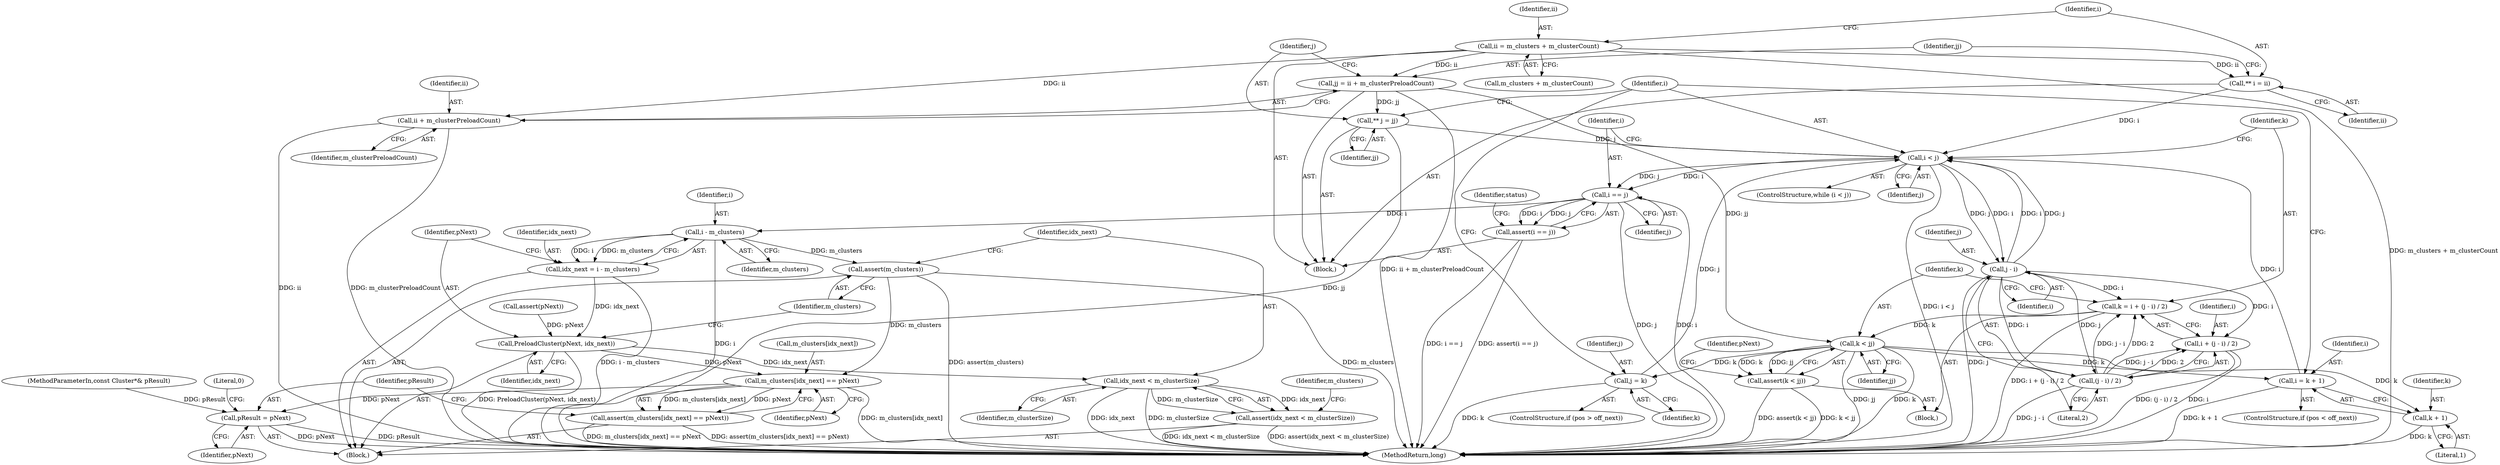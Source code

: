 digraph "1_Android_04839626ed859623901ebd3a5fd483982186b59d_28@integer" {
"1000515" [label="(Call,ii = m_clusters + m_clusterCount)"];
"1000521" [label="(Call,** i = ii)"];
"1000534" [label="(Call,i < j)"];
"1000543" [label="(Call,j - i)"];
"1000538" [label="(Call,k = i + (j - i) / 2)"];
"1000548" [label="(Call,k < jj)"];
"1000547" [label="(Call,assert(k < jj))"];
"1000574" [label="(Call,i = k + 1)"];
"1000576" [label="(Call,k + 1)"];
"1000584" [label="(Call,j = k)"];
"1000540" [label="(Call,i + (j - i) / 2)"];
"1000542" [label="(Call,(j - i) / 2)"];
"1000595" [label="(Call,i == j)"];
"1000594" [label="(Call,assert(i == j))"];
"1000637" [label="(Call,i - m_clusters)"];
"1000635" [label="(Call,idx_next = i - m_clusters)"];
"1000640" [label="(Call,PreloadCluster(pNext, idx_next))"];
"1000646" [label="(Call,idx_next < m_clusterSize)"];
"1000645" [label="(Call,assert(idx_next < m_clusterSize))"];
"1000650" [label="(Call,m_clusters[idx_next] == pNext)"];
"1000649" [label="(Call,assert(m_clusters[idx_next] == pNext))"];
"1000655" [label="(Call,pResult = pNext)"];
"1000643" [label="(Call,assert(m_clusters))"];
"1000524" [label="(Call,jj = ii + m_clusterPreloadCount)"];
"1000530" [label="(Call,** j = jj)"];
"1000526" [label="(Call,ii + m_clusterPreloadCount)"];
"1000637" [label="(Call,i - m_clusters)"];
"1000570" [label="(ControlStructure,if (pos < off_next))"];
"1000624" [label="(Block,)"];
"1000548" [label="(Call,k < jj)"];
"1000524" [label="(Call,jj = ii + m_clusterPreloadCount)"];
"1000550" [label="(Identifier,jj)"];
"1000650" [label="(Call,m_clusters[idx_next] == pNext)"];
"1000552" [label="(Identifier,pNext)"];
"1000647" [label="(Identifier,idx_next)"];
"1000533" [label="(ControlStructure,while (i < j))"];
"1000523" [label="(Identifier,ii)"];
"1000516" [label="(Identifier,ii)"];
"1000577" [label="(Identifier,k)"];
"1000638" [label="(Identifier,i)"];
"1000528" [label="(Identifier,m_clusterPreloadCount)"];
"1000515" [label="(Call,ii = m_clusters + m_clusterCount)"];
"1000526" [label="(Call,ii + m_clusterPreloadCount)"];
"1000657" [label="(Identifier,pNext)"];
"1000651" [label="(Call,m_clusters[idx_next])"];
"1000542" [label="(Call,(j - i) / 2)"];
"1000527" [label="(Identifier,ii)"];
"1000656" [label="(Identifier,pResult)"];
"1000531" [label="(Identifier,j)"];
"1000905" [label="(MethodReturn,long)"];
"1000522" [label="(Identifier,i)"];
"1000543" [label="(Call,j - i)"];
"1000538" [label="(Call,k = i + (j - i) / 2)"];
"1000521" [label="(Call,** i = ii)"];
"1000584" [label="(Call,j = k)"];
"1000541" [label="(Identifier,i)"];
"1000544" [label="(Identifier,j)"];
"1000655" [label="(Call,pResult = pNext)"];
"1000654" [label="(Identifier,pNext)"];
"1000517" [label="(Call,m_clusters + m_clusterCount)"];
"1000549" [label="(Identifier,k)"];
"1000537" [label="(Block,)"];
"1000575" [label="(Identifier,i)"];
"1000545" [label="(Identifier,i)"];
"1000546" [label="(Literal,2)"];
"1000595" [label="(Call,i == j)"];
"1000578" [label="(Literal,1)"];
"1000636" [label="(Identifier,idx_next)"];
"1000536" [label="(Identifier,j)"];
"1000535" [label="(Identifier,i)"];
"1000641" [label="(Identifier,pNext)"];
"1000594" [label="(Call,assert(i == j))"];
"1000635" [label="(Call,idx_next = i - m_clusters)"];
"1000642" [label="(Identifier,idx_next)"];
"1000646" [label="(Call,idx_next < m_clusterSize)"];
"1000153" [label="(MethodParameterIn,const Cluster*& pResult)"];
"1000596" [label="(Identifier,i)"];
"1000534" [label="(Call,i < j)"];
"1000530" [label="(Call,** j = jj)"];
"1000525" [label="(Identifier,jj)"];
"1000597" [label="(Identifier,j)"];
"1000643" [label="(Call,assert(m_clusters))"];
"1000540" [label="(Call,i + (j - i) / 2)"];
"1000648" [label="(Identifier,m_clusterSize)"];
"1000644" [label="(Identifier,m_clusters)"];
"1000156" [label="(Block,)"];
"1000586" [label="(Identifier,k)"];
"1000639" [label="(Identifier,m_clusters)"];
"1000640" [label="(Call,PreloadCluster(pNext, idx_next))"];
"1000632" [label="(Call,assert(pNext))"];
"1000585" [label="(Identifier,j)"];
"1000645" [label="(Call,assert(idx_next < m_clusterSize))"];
"1000649" [label="(Call,assert(m_clusters[idx_next] == pNext))"];
"1000547" [label="(Call,assert(k < jj))"];
"1000580" [label="(ControlStructure,if (pos > off_next))"];
"1000576" [label="(Call,k + 1)"];
"1000601" [label="(Identifier,status)"];
"1000574" [label="(Call,i = k + 1)"];
"1000659" [label="(Literal,0)"];
"1000532" [label="(Identifier,jj)"];
"1000652" [label="(Identifier,m_clusters)"];
"1000539" [label="(Identifier,k)"];
"1000515" -> "1000156"  [label="AST: "];
"1000515" -> "1000517"  [label="CFG: "];
"1000516" -> "1000515"  [label="AST: "];
"1000517" -> "1000515"  [label="AST: "];
"1000522" -> "1000515"  [label="CFG: "];
"1000515" -> "1000905"  [label="DDG: m_clusters + m_clusterCount"];
"1000515" -> "1000521"  [label="DDG: ii"];
"1000515" -> "1000524"  [label="DDG: ii"];
"1000515" -> "1000526"  [label="DDG: ii"];
"1000521" -> "1000156"  [label="AST: "];
"1000521" -> "1000523"  [label="CFG: "];
"1000522" -> "1000521"  [label="AST: "];
"1000523" -> "1000521"  [label="AST: "];
"1000525" -> "1000521"  [label="CFG: "];
"1000521" -> "1000534"  [label="DDG: i"];
"1000534" -> "1000533"  [label="AST: "];
"1000534" -> "1000536"  [label="CFG: "];
"1000535" -> "1000534"  [label="AST: "];
"1000536" -> "1000534"  [label="AST: "];
"1000539" -> "1000534"  [label="CFG: "];
"1000596" -> "1000534"  [label="CFG: "];
"1000534" -> "1000905"  [label="DDG: i < j"];
"1000574" -> "1000534"  [label="DDG: i"];
"1000543" -> "1000534"  [label="DDG: i"];
"1000543" -> "1000534"  [label="DDG: j"];
"1000530" -> "1000534"  [label="DDG: j"];
"1000584" -> "1000534"  [label="DDG: j"];
"1000534" -> "1000543"  [label="DDG: j"];
"1000534" -> "1000543"  [label="DDG: i"];
"1000534" -> "1000595"  [label="DDG: i"];
"1000534" -> "1000595"  [label="DDG: j"];
"1000543" -> "1000542"  [label="AST: "];
"1000543" -> "1000545"  [label="CFG: "];
"1000544" -> "1000543"  [label="AST: "];
"1000545" -> "1000543"  [label="AST: "];
"1000546" -> "1000543"  [label="CFG: "];
"1000543" -> "1000905"  [label="DDG: j"];
"1000543" -> "1000538"  [label="DDG: i"];
"1000543" -> "1000540"  [label="DDG: i"];
"1000543" -> "1000542"  [label="DDG: j"];
"1000543" -> "1000542"  [label="DDG: i"];
"1000538" -> "1000537"  [label="AST: "];
"1000538" -> "1000540"  [label="CFG: "];
"1000539" -> "1000538"  [label="AST: "];
"1000540" -> "1000538"  [label="AST: "];
"1000549" -> "1000538"  [label="CFG: "];
"1000538" -> "1000905"  [label="DDG: i + (j - i) / 2"];
"1000542" -> "1000538"  [label="DDG: j - i"];
"1000542" -> "1000538"  [label="DDG: 2"];
"1000538" -> "1000548"  [label="DDG: k"];
"1000548" -> "1000547"  [label="AST: "];
"1000548" -> "1000550"  [label="CFG: "];
"1000549" -> "1000548"  [label="AST: "];
"1000550" -> "1000548"  [label="AST: "];
"1000547" -> "1000548"  [label="CFG: "];
"1000548" -> "1000905"  [label="DDG: jj"];
"1000548" -> "1000905"  [label="DDG: k"];
"1000548" -> "1000547"  [label="DDG: k"];
"1000548" -> "1000547"  [label="DDG: jj"];
"1000524" -> "1000548"  [label="DDG: jj"];
"1000548" -> "1000574"  [label="DDG: k"];
"1000548" -> "1000576"  [label="DDG: k"];
"1000548" -> "1000584"  [label="DDG: k"];
"1000547" -> "1000537"  [label="AST: "];
"1000552" -> "1000547"  [label="CFG: "];
"1000547" -> "1000905"  [label="DDG: k < jj"];
"1000547" -> "1000905"  [label="DDG: assert(k < jj)"];
"1000574" -> "1000570"  [label="AST: "];
"1000574" -> "1000576"  [label="CFG: "];
"1000575" -> "1000574"  [label="AST: "];
"1000576" -> "1000574"  [label="AST: "];
"1000535" -> "1000574"  [label="CFG: "];
"1000574" -> "1000905"  [label="DDG: k + 1"];
"1000576" -> "1000578"  [label="CFG: "];
"1000577" -> "1000576"  [label="AST: "];
"1000578" -> "1000576"  [label="AST: "];
"1000576" -> "1000905"  [label="DDG: k"];
"1000584" -> "1000580"  [label="AST: "];
"1000584" -> "1000586"  [label="CFG: "];
"1000585" -> "1000584"  [label="AST: "];
"1000586" -> "1000584"  [label="AST: "];
"1000535" -> "1000584"  [label="CFG: "];
"1000584" -> "1000905"  [label="DDG: k"];
"1000540" -> "1000542"  [label="CFG: "];
"1000541" -> "1000540"  [label="AST: "];
"1000542" -> "1000540"  [label="AST: "];
"1000540" -> "1000905"  [label="DDG: (j - i) / 2"];
"1000540" -> "1000905"  [label="DDG: i"];
"1000542" -> "1000540"  [label="DDG: j - i"];
"1000542" -> "1000540"  [label="DDG: 2"];
"1000542" -> "1000546"  [label="CFG: "];
"1000546" -> "1000542"  [label="AST: "];
"1000542" -> "1000905"  [label="DDG: j - i"];
"1000595" -> "1000594"  [label="AST: "];
"1000595" -> "1000597"  [label="CFG: "];
"1000596" -> "1000595"  [label="AST: "];
"1000597" -> "1000595"  [label="AST: "];
"1000594" -> "1000595"  [label="CFG: "];
"1000595" -> "1000905"  [label="DDG: j"];
"1000595" -> "1000905"  [label="DDG: i"];
"1000595" -> "1000594"  [label="DDG: i"];
"1000595" -> "1000594"  [label="DDG: j"];
"1000595" -> "1000637"  [label="DDG: i"];
"1000594" -> "1000156"  [label="AST: "];
"1000601" -> "1000594"  [label="CFG: "];
"1000594" -> "1000905"  [label="DDG: i == j"];
"1000594" -> "1000905"  [label="DDG: assert(i == j)"];
"1000637" -> "1000635"  [label="AST: "];
"1000637" -> "1000639"  [label="CFG: "];
"1000638" -> "1000637"  [label="AST: "];
"1000639" -> "1000637"  [label="AST: "];
"1000635" -> "1000637"  [label="CFG: "];
"1000637" -> "1000905"  [label="DDG: i"];
"1000637" -> "1000635"  [label="DDG: i"];
"1000637" -> "1000635"  [label="DDG: m_clusters"];
"1000637" -> "1000643"  [label="DDG: m_clusters"];
"1000635" -> "1000624"  [label="AST: "];
"1000636" -> "1000635"  [label="AST: "];
"1000641" -> "1000635"  [label="CFG: "];
"1000635" -> "1000905"  [label="DDG: i - m_clusters"];
"1000635" -> "1000640"  [label="DDG: idx_next"];
"1000640" -> "1000624"  [label="AST: "];
"1000640" -> "1000642"  [label="CFG: "];
"1000641" -> "1000640"  [label="AST: "];
"1000642" -> "1000640"  [label="AST: "];
"1000644" -> "1000640"  [label="CFG: "];
"1000640" -> "1000905"  [label="DDG: PreloadCluster(pNext, idx_next)"];
"1000632" -> "1000640"  [label="DDG: pNext"];
"1000640" -> "1000646"  [label="DDG: idx_next"];
"1000640" -> "1000650"  [label="DDG: pNext"];
"1000646" -> "1000645"  [label="AST: "];
"1000646" -> "1000648"  [label="CFG: "];
"1000647" -> "1000646"  [label="AST: "];
"1000648" -> "1000646"  [label="AST: "];
"1000645" -> "1000646"  [label="CFG: "];
"1000646" -> "1000905"  [label="DDG: idx_next"];
"1000646" -> "1000905"  [label="DDG: m_clusterSize"];
"1000646" -> "1000645"  [label="DDG: idx_next"];
"1000646" -> "1000645"  [label="DDG: m_clusterSize"];
"1000645" -> "1000624"  [label="AST: "];
"1000652" -> "1000645"  [label="CFG: "];
"1000645" -> "1000905"  [label="DDG: idx_next < m_clusterSize"];
"1000645" -> "1000905"  [label="DDG: assert(idx_next < m_clusterSize)"];
"1000650" -> "1000649"  [label="AST: "];
"1000650" -> "1000654"  [label="CFG: "];
"1000651" -> "1000650"  [label="AST: "];
"1000654" -> "1000650"  [label="AST: "];
"1000649" -> "1000650"  [label="CFG: "];
"1000650" -> "1000905"  [label="DDG: m_clusters[idx_next]"];
"1000650" -> "1000649"  [label="DDG: m_clusters[idx_next]"];
"1000650" -> "1000649"  [label="DDG: pNext"];
"1000643" -> "1000650"  [label="DDG: m_clusters"];
"1000650" -> "1000655"  [label="DDG: pNext"];
"1000649" -> "1000624"  [label="AST: "];
"1000656" -> "1000649"  [label="CFG: "];
"1000649" -> "1000905"  [label="DDG: m_clusters[idx_next] == pNext"];
"1000649" -> "1000905"  [label="DDG: assert(m_clusters[idx_next] == pNext)"];
"1000655" -> "1000624"  [label="AST: "];
"1000655" -> "1000657"  [label="CFG: "];
"1000656" -> "1000655"  [label="AST: "];
"1000657" -> "1000655"  [label="AST: "];
"1000659" -> "1000655"  [label="CFG: "];
"1000655" -> "1000905"  [label="DDG: pResult"];
"1000655" -> "1000905"  [label="DDG: pNext"];
"1000153" -> "1000655"  [label="DDG: pResult"];
"1000643" -> "1000624"  [label="AST: "];
"1000643" -> "1000644"  [label="CFG: "];
"1000644" -> "1000643"  [label="AST: "];
"1000647" -> "1000643"  [label="CFG: "];
"1000643" -> "1000905"  [label="DDG: assert(m_clusters)"];
"1000643" -> "1000905"  [label="DDG: m_clusters"];
"1000524" -> "1000156"  [label="AST: "];
"1000524" -> "1000526"  [label="CFG: "];
"1000525" -> "1000524"  [label="AST: "];
"1000526" -> "1000524"  [label="AST: "];
"1000531" -> "1000524"  [label="CFG: "];
"1000524" -> "1000905"  [label="DDG: ii + m_clusterPreloadCount"];
"1000524" -> "1000530"  [label="DDG: jj"];
"1000530" -> "1000156"  [label="AST: "];
"1000530" -> "1000532"  [label="CFG: "];
"1000531" -> "1000530"  [label="AST: "];
"1000532" -> "1000530"  [label="AST: "];
"1000535" -> "1000530"  [label="CFG: "];
"1000530" -> "1000905"  [label="DDG: jj"];
"1000526" -> "1000528"  [label="CFG: "];
"1000527" -> "1000526"  [label="AST: "];
"1000528" -> "1000526"  [label="AST: "];
"1000526" -> "1000905"  [label="DDG: m_clusterPreloadCount"];
"1000526" -> "1000905"  [label="DDG: ii"];
}
